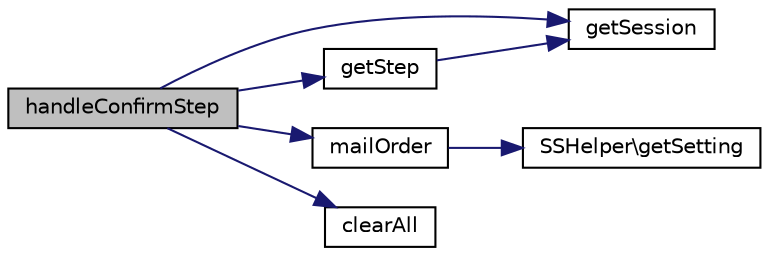 digraph "handleConfirmStep"
{
  edge [fontname="Helvetica",fontsize="10",labelfontname="Helvetica",labelfontsize="10"];
  node [fontname="Helvetica",fontsize="10",shape=record];
  rankdir="LR";
  Node1 [label="handleConfirmStep",height=0.2,width=0.4,color="black", fillcolor="grey75", style="filled", fontcolor="black"];
  Node1 -> Node2 [color="midnightblue",fontsize="10",style="solid",fontname="Helvetica"];
  Node2 [label="getSession",height=0.2,width=0.4,color="black", fillcolor="white", style="filled",URL="$class_s_s_checkout_controller.html#ae6ad3c8f4d8953bfbcb6cfdfce8fedb5",tooltip="get Value from Session "];
  Node1 -> Node3 [color="midnightblue",fontsize="10",style="solid",fontname="Helvetica"];
  Node3 [label="getStep",height=0.2,width=0.4,color="black", fillcolor="white", style="filled",URL="$class_s_s_checkout_controller.html#aaaff2dcf0158b90a1d4285b46a5ce49e",tooltip="Aktueller Step. "];
  Node3 -> Node2 [color="midnightblue",fontsize="10",style="solid",fontname="Helvetica"];
  Node1 -> Node4 [color="midnightblue",fontsize="10",style="solid",fontname="Helvetica"];
  Node4 [label="mailOrder",height=0.2,width=0.4,color="black", fillcolor="white", style="filled",URL="$class_s_s_checkout_controller.html#af05c8b89ef41535c0d336edecbb38d1d",tooltip="Prüfen ob Zahlungsart ausgewählt. "];
  Node4 -> Node5 [color="midnightblue",fontsize="10",style="solid",fontname="Helvetica"];
  Node5 [label="SSHelper\\getSetting",height=0.2,width=0.4,color="black", fillcolor="white", style="filled",URL="$class_s_s_helper.html#a22ea98c9a7625ae25a20010920a5b2cb",tooltip="Shop-Betreiber Setting Value. "];
  Node1 -> Node6 [color="midnightblue",fontsize="10",style="solid",fontname="Helvetica"];
  Node6 [label="clearAll",height=0.2,width=0.4,color="black", fillcolor="white", style="filled",URL="$class_s_s_checkout_controller.html#a1c40f27bdcc44f4faf3fc044ee577af2",tooltip="Daten vom Session löschen. "];
}
